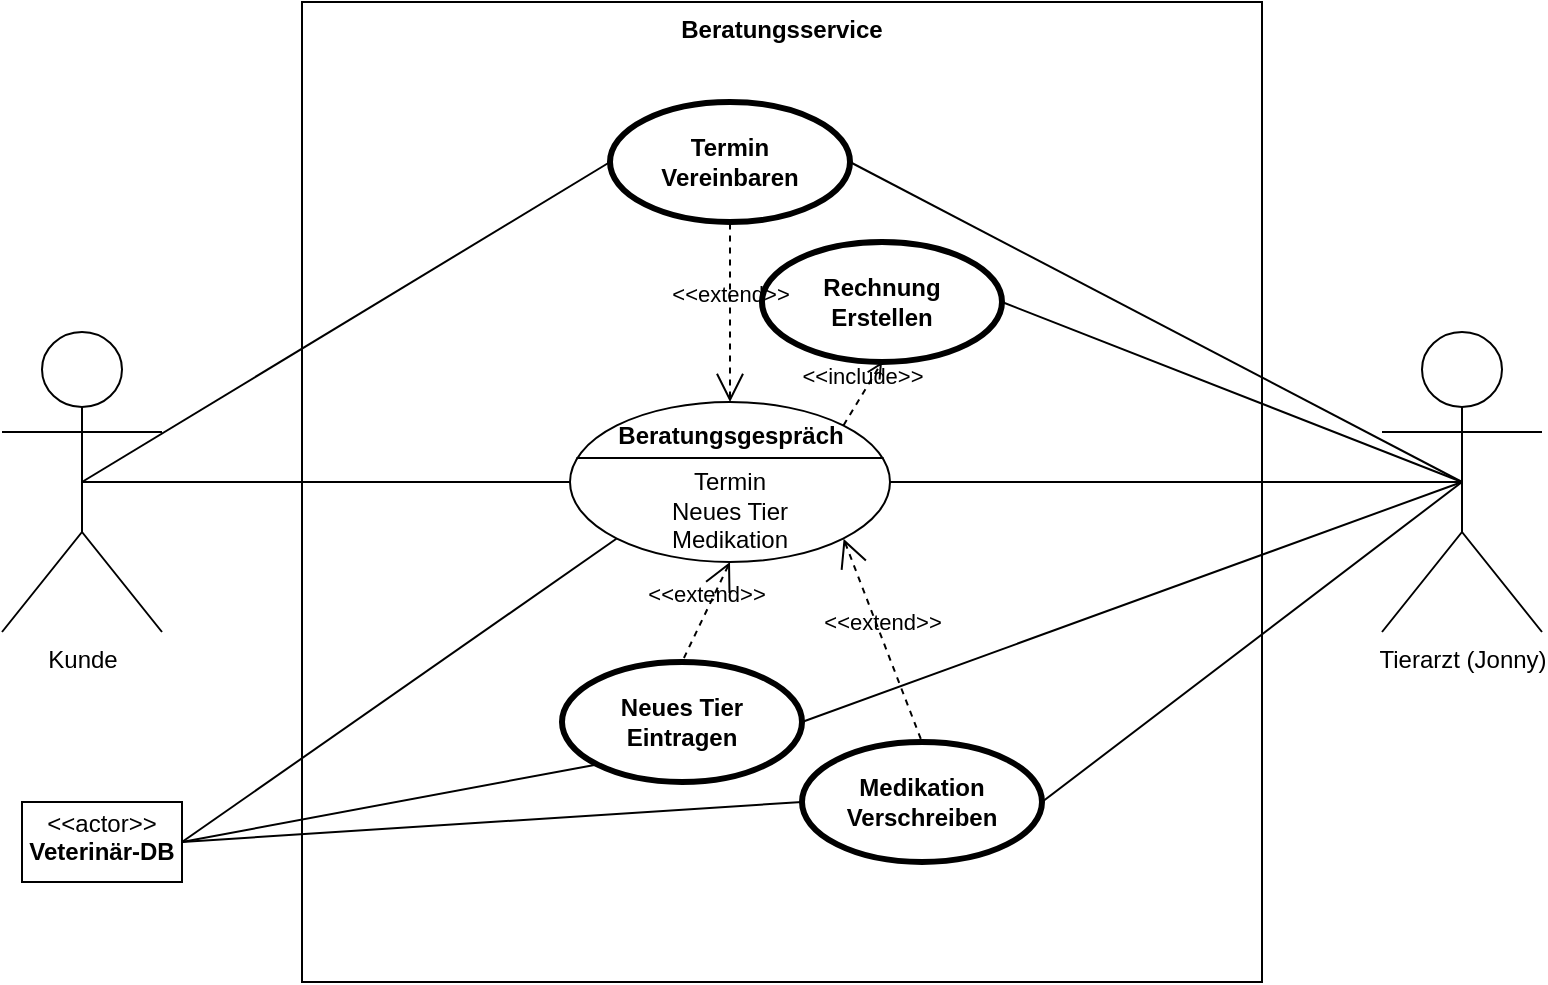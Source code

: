 <mxfile version="20.3.6" type="device"><diagram id="pxOOzXSEkjToQL3fr0Li" name="Page-1"><mxGraphModel dx="1826" dy="687" grid="1" gridSize="10" guides="1" tooltips="1" connect="1" arrows="1" fold="1" page="1" pageScale="1" pageWidth="827" pageHeight="1169" math="0" shadow="0"><root><mxCell id="0"/><mxCell id="1" parent="0"/><mxCell id="QHRFfF6cb9wgKqAQAJF_-1" value="Beratungsservice" style="shape=rect;html=1;verticalAlign=top;fontStyle=1;whiteSpace=wrap;align=center;" parent="1" vertex="1"><mxGeometry x="200" y="40" width="480" height="490" as="geometry"/></mxCell><mxCell id="QHRFfF6cb9wgKqAQAJF_-2" value="Tierarzt (Jonny)" style="shape=umlActor;html=1;verticalLabelPosition=bottom;verticalAlign=top;align=center;" parent="1" vertex="1"><mxGeometry x="740" y="205" width="80" height="150" as="geometry"/></mxCell><mxCell id="QHRFfF6cb9wgKqAQAJF_-3" value="Kunde" style="shape=umlActor;html=1;verticalLabelPosition=bottom;verticalAlign=top;align=center;" parent="1" vertex="1"><mxGeometry x="50" y="205" width="80" height="150" as="geometry"/></mxCell><mxCell id="-OFeh3NfCXlslt3TtyGM-2" value="&lt;p style=&quot;margin:0px;margin-top:4px;text-align:center;&quot;&gt;&amp;lt;&amp;lt;actor&amp;gt;&amp;gt;&lt;br&gt;&lt;b&gt;Veterinär-DB&lt;/b&gt;&lt;/p&gt;" style="shape=rect;html=1;overflow=fill;html=1;whiteSpace=wrap;align=center;" vertex="1" parent="1"><mxGeometry x="60" y="440" width="80" height="40" as="geometry"/></mxCell><mxCell id="-OFeh3NfCXlslt3TtyGM-3" value="&lt;br&gt;&lt;br&gt;Termin&lt;br&gt;Neues Tier&lt;br&gt;Medikation" style="html=1;shape=mxgraph.sysml.useCaseExtPt;whiteSpace=wrap;align=center;" vertex="1" parent="1"><mxGeometry x="334" y="240" width="160" height="80" as="geometry"/></mxCell><mxCell id="-OFeh3NfCXlslt3TtyGM-4" value="Beratungsgespräch" style="resizable=0;html=1;verticalAlign=middle;align=center;labelBackgroundColor=none;fontStyle=1;" connectable="0" vertex="1" parent="-OFeh3NfCXlslt3TtyGM-3"><mxGeometry x="80" y="17" as="geometry"/></mxCell><mxCell id="-OFeh3NfCXlslt3TtyGM-5" value="Rechnung&lt;br&gt;Erstellen" style="shape=ellipse;html=1;strokeWidth=3;fontStyle=1;whiteSpace=wrap;align=center;perimeter=ellipsePerimeter;" vertex="1" parent="1"><mxGeometry x="430" y="160" width="120" height="60" as="geometry"/></mxCell><mxCell id="-OFeh3NfCXlslt3TtyGM-6" value="Neues Tier&lt;br&gt;Eintragen" style="shape=ellipse;html=1;strokeWidth=3;fontStyle=1;whiteSpace=wrap;align=center;perimeter=ellipsePerimeter;" vertex="1" parent="1"><mxGeometry x="330" y="370" width="120" height="60" as="geometry"/></mxCell><mxCell id="-OFeh3NfCXlslt3TtyGM-7" value="Termin&lt;br&gt;Vereinbaren" style="shape=ellipse;html=1;strokeWidth=3;fontStyle=1;whiteSpace=wrap;align=center;perimeter=ellipsePerimeter;" vertex="1" parent="1"><mxGeometry x="354" y="90" width="120" height="60" as="geometry"/></mxCell><mxCell id="-OFeh3NfCXlslt3TtyGM-8" value="" style="edgeStyle=none;html=1;endArrow=none;verticalAlign=bottom;rounded=0;exitX=0.5;exitY=0.5;exitDx=0;exitDy=0;exitPerimeter=0;entryX=0;entryY=0.5;entryDx=0;entryDy=0;" edge="1" parent="1" source="QHRFfF6cb9wgKqAQAJF_-3" target="-OFeh3NfCXlslt3TtyGM-7"><mxGeometry width="160" relative="1" as="geometry"><mxPoint x="190" y="350" as="sourcePoint"/><mxPoint x="350" y="350" as="targetPoint"/></mxGeometry></mxCell><mxCell id="-OFeh3NfCXlslt3TtyGM-9" value="" style="edgeStyle=none;html=1;endArrow=none;verticalAlign=bottom;rounded=0;entryX=0.5;entryY=0.5;entryDx=0;entryDy=0;entryPerimeter=0;exitX=1;exitY=0.5;exitDx=0;exitDy=0;" edge="1" parent="1" source="-OFeh3NfCXlslt3TtyGM-7" target="QHRFfF6cb9wgKqAQAJF_-2"><mxGeometry width="160" relative="1" as="geometry"><mxPoint x="190" y="350" as="sourcePoint"/><mxPoint x="350" y="350" as="targetPoint"/></mxGeometry></mxCell><mxCell id="-OFeh3NfCXlslt3TtyGM-10" value="Medikation Verschreiben" style="shape=ellipse;html=1;strokeWidth=3;fontStyle=1;whiteSpace=wrap;align=center;perimeter=ellipsePerimeter;" vertex="1" parent="1"><mxGeometry x="450" y="410" width="120" height="60" as="geometry"/></mxCell><mxCell id="-OFeh3NfCXlslt3TtyGM-11" value="" style="edgeStyle=none;html=1;endArrow=none;verticalAlign=bottom;rounded=0;exitX=0.5;exitY=0.5;exitDx=0;exitDy=0;exitPerimeter=0;entryX=0;entryY=0.5;entryDx=0;entryDy=0;entryPerimeter=0;" edge="1" parent="1" source="QHRFfF6cb9wgKqAQAJF_-3" target="-OFeh3NfCXlslt3TtyGM-3"><mxGeometry width="160" relative="1" as="geometry"><mxPoint x="190" y="330" as="sourcePoint"/><mxPoint x="350" y="330" as="targetPoint"/></mxGeometry></mxCell><mxCell id="-OFeh3NfCXlslt3TtyGM-14" value="" style="edgeStyle=none;html=1;endArrow=none;verticalAlign=bottom;rounded=0;entryX=0.5;entryY=0.5;entryDx=0;entryDy=0;entryPerimeter=0;exitX=1;exitY=0.5;exitDx=0;exitDy=0;" edge="1" parent="1" source="-OFeh3NfCXlslt3TtyGM-10" target="QHRFfF6cb9wgKqAQAJF_-2"><mxGeometry width="160" relative="1" as="geometry"><mxPoint x="190" y="330" as="sourcePoint"/><mxPoint x="350" y="330" as="targetPoint"/></mxGeometry></mxCell><mxCell id="-OFeh3NfCXlslt3TtyGM-15" value="" style="edgeStyle=none;html=1;endArrow=none;verticalAlign=bottom;rounded=0;entryX=0.5;entryY=0.5;entryDx=0;entryDy=0;entryPerimeter=0;exitX=1;exitY=0.5;exitDx=0;exitDy=0;" edge="1" parent="1" source="-OFeh3NfCXlslt3TtyGM-6" target="QHRFfF6cb9wgKqAQAJF_-2"><mxGeometry width="160" relative="1" as="geometry"><mxPoint x="190" y="330" as="sourcePoint"/><mxPoint x="350" y="330" as="targetPoint"/></mxGeometry></mxCell><mxCell id="-OFeh3NfCXlslt3TtyGM-16" value="" style="edgeStyle=none;html=1;endArrow=none;verticalAlign=bottom;rounded=0;entryX=0.5;entryY=0.5;entryDx=0;entryDy=0;entryPerimeter=0;exitX=1;exitY=0.5;exitDx=0;exitDy=0;exitPerimeter=0;" edge="1" parent="1" source="-OFeh3NfCXlslt3TtyGM-3" target="QHRFfF6cb9wgKqAQAJF_-2"><mxGeometry width="160" relative="1" as="geometry"><mxPoint x="190" y="330" as="sourcePoint"/><mxPoint x="350" y="330" as="targetPoint"/></mxGeometry></mxCell><mxCell id="-OFeh3NfCXlslt3TtyGM-17" value="" style="edgeStyle=none;html=1;endArrow=none;verticalAlign=bottom;rounded=0;entryX=0.5;entryY=0.5;entryDx=0;entryDy=0;entryPerimeter=0;exitX=1;exitY=0.5;exitDx=0;exitDy=0;" edge="1" parent="1" source="-OFeh3NfCXlslt3TtyGM-5" target="QHRFfF6cb9wgKqAQAJF_-2"><mxGeometry width="160" relative="1" as="geometry"><mxPoint x="190" y="330" as="sourcePoint"/><mxPoint x="350" y="330" as="targetPoint"/></mxGeometry></mxCell><mxCell id="-OFeh3NfCXlslt3TtyGM-18" value="" style="edgeStyle=none;html=1;endArrow=none;verticalAlign=bottom;rounded=0;exitX=1;exitY=0.5;exitDx=0;exitDy=0;entryX=0.145;entryY=0.855;entryDx=0;entryDy=0;entryPerimeter=0;" edge="1" parent="1" source="-OFeh3NfCXlslt3TtyGM-2" target="-OFeh3NfCXlslt3TtyGM-3"><mxGeometry width="160" relative="1" as="geometry"><mxPoint x="190" y="330" as="sourcePoint"/><mxPoint x="350" y="330" as="targetPoint"/></mxGeometry></mxCell><mxCell id="-OFeh3NfCXlslt3TtyGM-19" value="" style="edgeStyle=none;html=1;endArrow=none;verticalAlign=bottom;rounded=0;entryX=0;entryY=1;entryDx=0;entryDy=0;exitX=1;exitY=0.5;exitDx=0;exitDy=0;" edge="1" parent="1" source="-OFeh3NfCXlslt3TtyGM-2" target="-OFeh3NfCXlslt3TtyGM-6"><mxGeometry width="160" relative="1" as="geometry"><mxPoint x="190" y="330" as="sourcePoint"/><mxPoint x="350" y="330" as="targetPoint"/></mxGeometry></mxCell><mxCell id="-OFeh3NfCXlslt3TtyGM-20" value="" style="edgeStyle=none;html=1;endArrow=none;verticalAlign=bottom;rounded=0;exitX=1;exitY=0.5;exitDx=0;exitDy=0;entryX=0;entryY=0.5;entryDx=0;entryDy=0;" edge="1" parent="1" source="-OFeh3NfCXlslt3TtyGM-2" target="-OFeh3NfCXlslt3TtyGM-10"><mxGeometry width="160" relative="1" as="geometry"><mxPoint x="190" y="330" as="sourcePoint"/><mxPoint x="350" y="330" as="targetPoint"/></mxGeometry></mxCell><mxCell id="-OFeh3NfCXlslt3TtyGM-21" value="&amp;lt;&amp;lt;include&amp;gt;&amp;gt;" style="edgeStyle=none;html=1;endArrow=open;verticalAlign=bottom;dashed=1;labelBackgroundColor=none;rounded=0;exitX=0.855;exitY=0.145;exitDx=0;exitDy=0;entryX=0.5;entryY=1;entryDx=0;entryDy=0;exitPerimeter=0;" edge="1" parent="1" source="-OFeh3NfCXlslt3TtyGM-3" target="-OFeh3NfCXlslt3TtyGM-5"><mxGeometry width="160" relative="1" as="geometry"><mxPoint x="190" y="330" as="sourcePoint"/><mxPoint x="350" y="330" as="targetPoint"/></mxGeometry></mxCell><mxCell id="-OFeh3NfCXlslt3TtyGM-22" value="&amp;lt;&amp;lt;extend&amp;gt;&amp;gt;" style="edgeStyle=none;html=1;startArrow=open;endArrow=none;startSize=12;verticalAlign=bottom;dashed=1;labelBackgroundColor=none;rounded=0;entryX=0.5;entryY=1;entryDx=0;entryDy=0;exitX=0.5;exitY=0;exitDx=0;exitDy=0;exitPerimeter=0;" edge="1" parent="1" source="-OFeh3NfCXlslt3TtyGM-3" target="-OFeh3NfCXlslt3TtyGM-7"><mxGeometry width="160" relative="1" as="geometry"><mxPoint x="190" y="330" as="sourcePoint"/><mxPoint x="350" y="330" as="targetPoint"/></mxGeometry></mxCell><mxCell id="-OFeh3NfCXlslt3TtyGM-23" value="&amp;lt;&amp;lt;extend&amp;gt;&amp;gt;" style="edgeStyle=none;html=1;startArrow=open;endArrow=none;startSize=12;verticalAlign=bottom;dashed=1;labelBackgroundColor=none;rounded=0;entryX=0.5;entryY=0;entryDx=0;entryDy=0;exitX=0.5;exitY=1;exitDx=0;exitDy=0;exitPerimeter=0;" edge="1" parent="1" source="-OFeh3NfCXlslt3TtyGM-3" target="-OFeh3NfCXlslt3TtyGM-6"><mxGeometry width="160" relative="1" as="geometry"><mxPoint x="190" y="330" as="sourcePoint"/><mxPoint x="350" y="330" as="targetPoint"/></mxGeometry></mxCell><mxCell id="-OFeh3NfCXlslt3TtyGM-24" value="&amp;lt;&amp;lt;extend&amp;gt;&amp;gt;" style="edgeStyle=none;html=1;startArrow=open;endArrow=none;startSize=12;verticalAlign=bottom;dashed=1;labelBackgroundColor=none;rounded=0;entryX=0.5;entryY=0;entryDx=0;entryDy=0;exitX=0.855;exitY=0.855;exitDx=0;exitDy=0;exitPerimeter=0;" edge="1" parent="1" source="-OFeh3NfCXlslt3TtyGM-3" target="-OFeh3NfCXlslt3TtyGM-10"><mxGeometry width="160" relative="1" as="geometry"><mxPoint x="190" y="330" as="sourcePoint"/><mxPoint x="350" y="330" as="targetPoint"/></mxGeometry></mxCell></root></mxGraphModel></diagram></mxfile>